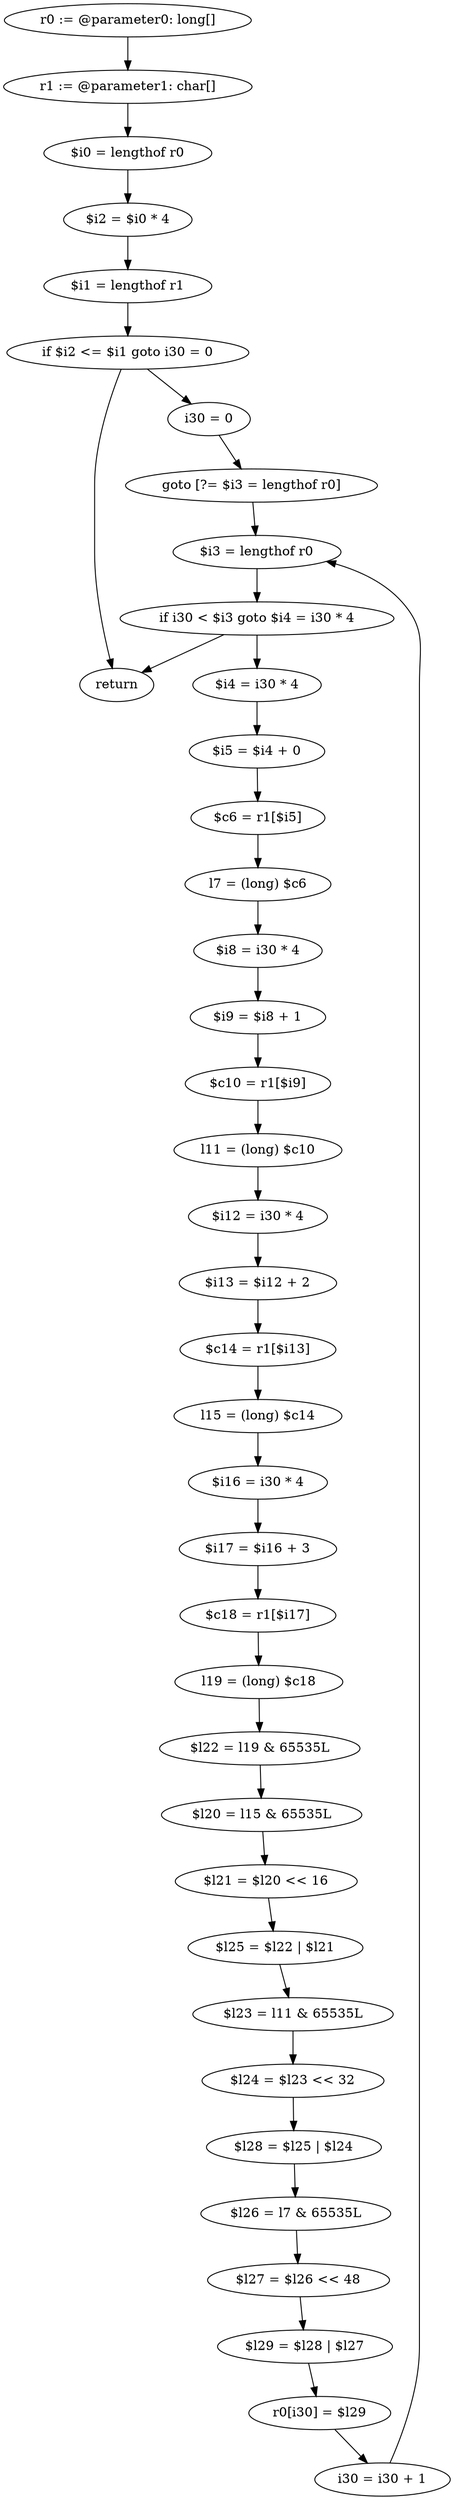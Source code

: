 digraph "unitGraph" {
    "r0 := @parameter0: long[]"
    "r1 := @parameter1: char[]"
    "$i0 = lengthof r0"
    "$i2 = $i0 * 4"
    "$i1 = lengthof r1"
    "if $i2 <= $i1 goto i30 = 0"
    "return"
    "i30 = 0"
    "goto [?= $i3 = lengthof r0]"
    "$i4 = i30 * 4"
    "$i5 = $i4 + 0"
    "$c6 = r1[$i5]"
    "l7 = (long) $c6"
    "$i8 = i30 * 4"
    "$i9 = $i8 + 1"
    "$c10 = r1[$i9]"
    "l11 = (long) $c10"
    "$i12 = i30 * 4"
    "$i13 = $i12 + 2"
    "$c14 = r1[$i13]"
    "l15 = (long) $c14"
    "$i16 = i30 * 4"
    "$i17 = $i16 + 3"
    "$c18 = r1[$i17]"
    "l19 = (long) $c18"
    "$l22 = l19 & 65535L"
    "$l20 = l15 & 65535L"
    "$l21 = $l20 << 16"
    "$l25 = $l22 | $l21"
    "$l23 = l11 & 65535L"
    "$l24 = $l23 << 32"
    "$l28 = $l25 | $l24"
    "$l26 = l7 & 65535L"
    "$l27 = $l26 << 48"
    "$l29 = $l28 | $l27"
    "r0[i30] = $l29"
    "i30 = i30 + 1"
    "$i3 = lengthof r0"
    "if i30 < $i3 goto $i4 = i30 * 4"
    "r0 := @parameter0: long[]"->"r1 := @parameter1: char[]";
    "r1 := @parameter1: char[]"->"$i0 = lengthof r0";
    "$i0 = lengthof r0"->"$i2 = $i0 * 4";
    "$i2 = $i0 * 4"->"$i1 = lengthof r1";
    "$i1 = lengthof r1"->"if $i2 <= $i1 goto i30 = 0";
    "if $i2 <= $i1 goto i30 = 0"->"return";
    "if $i2 <= $i1 goto i30 = 0"->"i30 = 0";
    "i30 = 0"->"goto [?= $i3 = lengthof r0]";
    "goto [?= $i3 = lengthof r0]"->"$i3 = lengthof r0";
    "$i4 = i30 * 4"->"$i5 = $i4 + 0";
    "$i5 = $i4 + 0"->"$c6 = r1[$i5]";
    "$c6 = r1[$i5]"->"l7 = (long) $c6";
    "l7 = (long) $c6"->"$i8 = i30 * 4";
    "$i8 = i30 * 4"->"$i9 = $i8 + 1";
    "$i9 = $i8 + 1"->"$c10 = r1[$i9]";
    "$c10 = r1[$i9]"->"l11 = (long) $c10";
    "l11 = (long) $c10"->"$i12 = i30 * 4";
    "$i12 = i30 * 4"->"$i13 = $i12 + 2";
    "$i13 = $i12 + 2"->"$c14 = r1[$i13]";
    "$c14 = r1[$i13]"->"l15 = (long) $c14";
    "l15 = (long) $c14"->"$i16 = i30 * 4";
    "$i16 = i30 * 4"->"$i17 = $i16 + 3";
    "$i17 = $i16 + 3"->"$c18 = r1[$i17]";
    "$c18 = r1[$i17]"->"l19 = (long) $c18";
    "l19 = (long) $c18"->"$l22 = l19 & 65535L";
    "$l22 = l19 & 65535L"->"$l20 = l15 & 65535L";
    "$l20 = l15 & 65535L"->"$l21 = $l20 << 16";
    "$l21 = $l20 << 16"->"$l25 = $l22 | $l21";
    "$l25 = $l22 | $l21"->"$l23 = l11 & 65535L";
    "$l23 = l11 & 65535L"->"$l24 = $l23 << 32";
    "$l24 = $l23 << 32"->"$l28 = $l25 | $l24";
    "$l28 = $l25 | $l24"->"$l26 = l7 & 65535L";
    "$l26 = l7 & 65535L"->"$l27 = $l26 << 48";
    "$l27 = $l26 << 48"->"$l29 = $l28 | $l27";
    "$l29 = $l28 | $l27"->"r0[i30] = $l29";
    "r0[i30] = $l29"->"i30 = i30 + 1";
    "i30 = i30 + 1"->"$i3 = lengthof r0";
    "$i3 = lengthof r0"->"if i30 < $i3 goto $i4 = i30 * 4";
    "if i30 < $i3 goto $i4 = i30 * 4"->"return";
    "if i30 < $i3 goto $i4 = i30 * 4"->"$i4 = i30 * 4";
}

